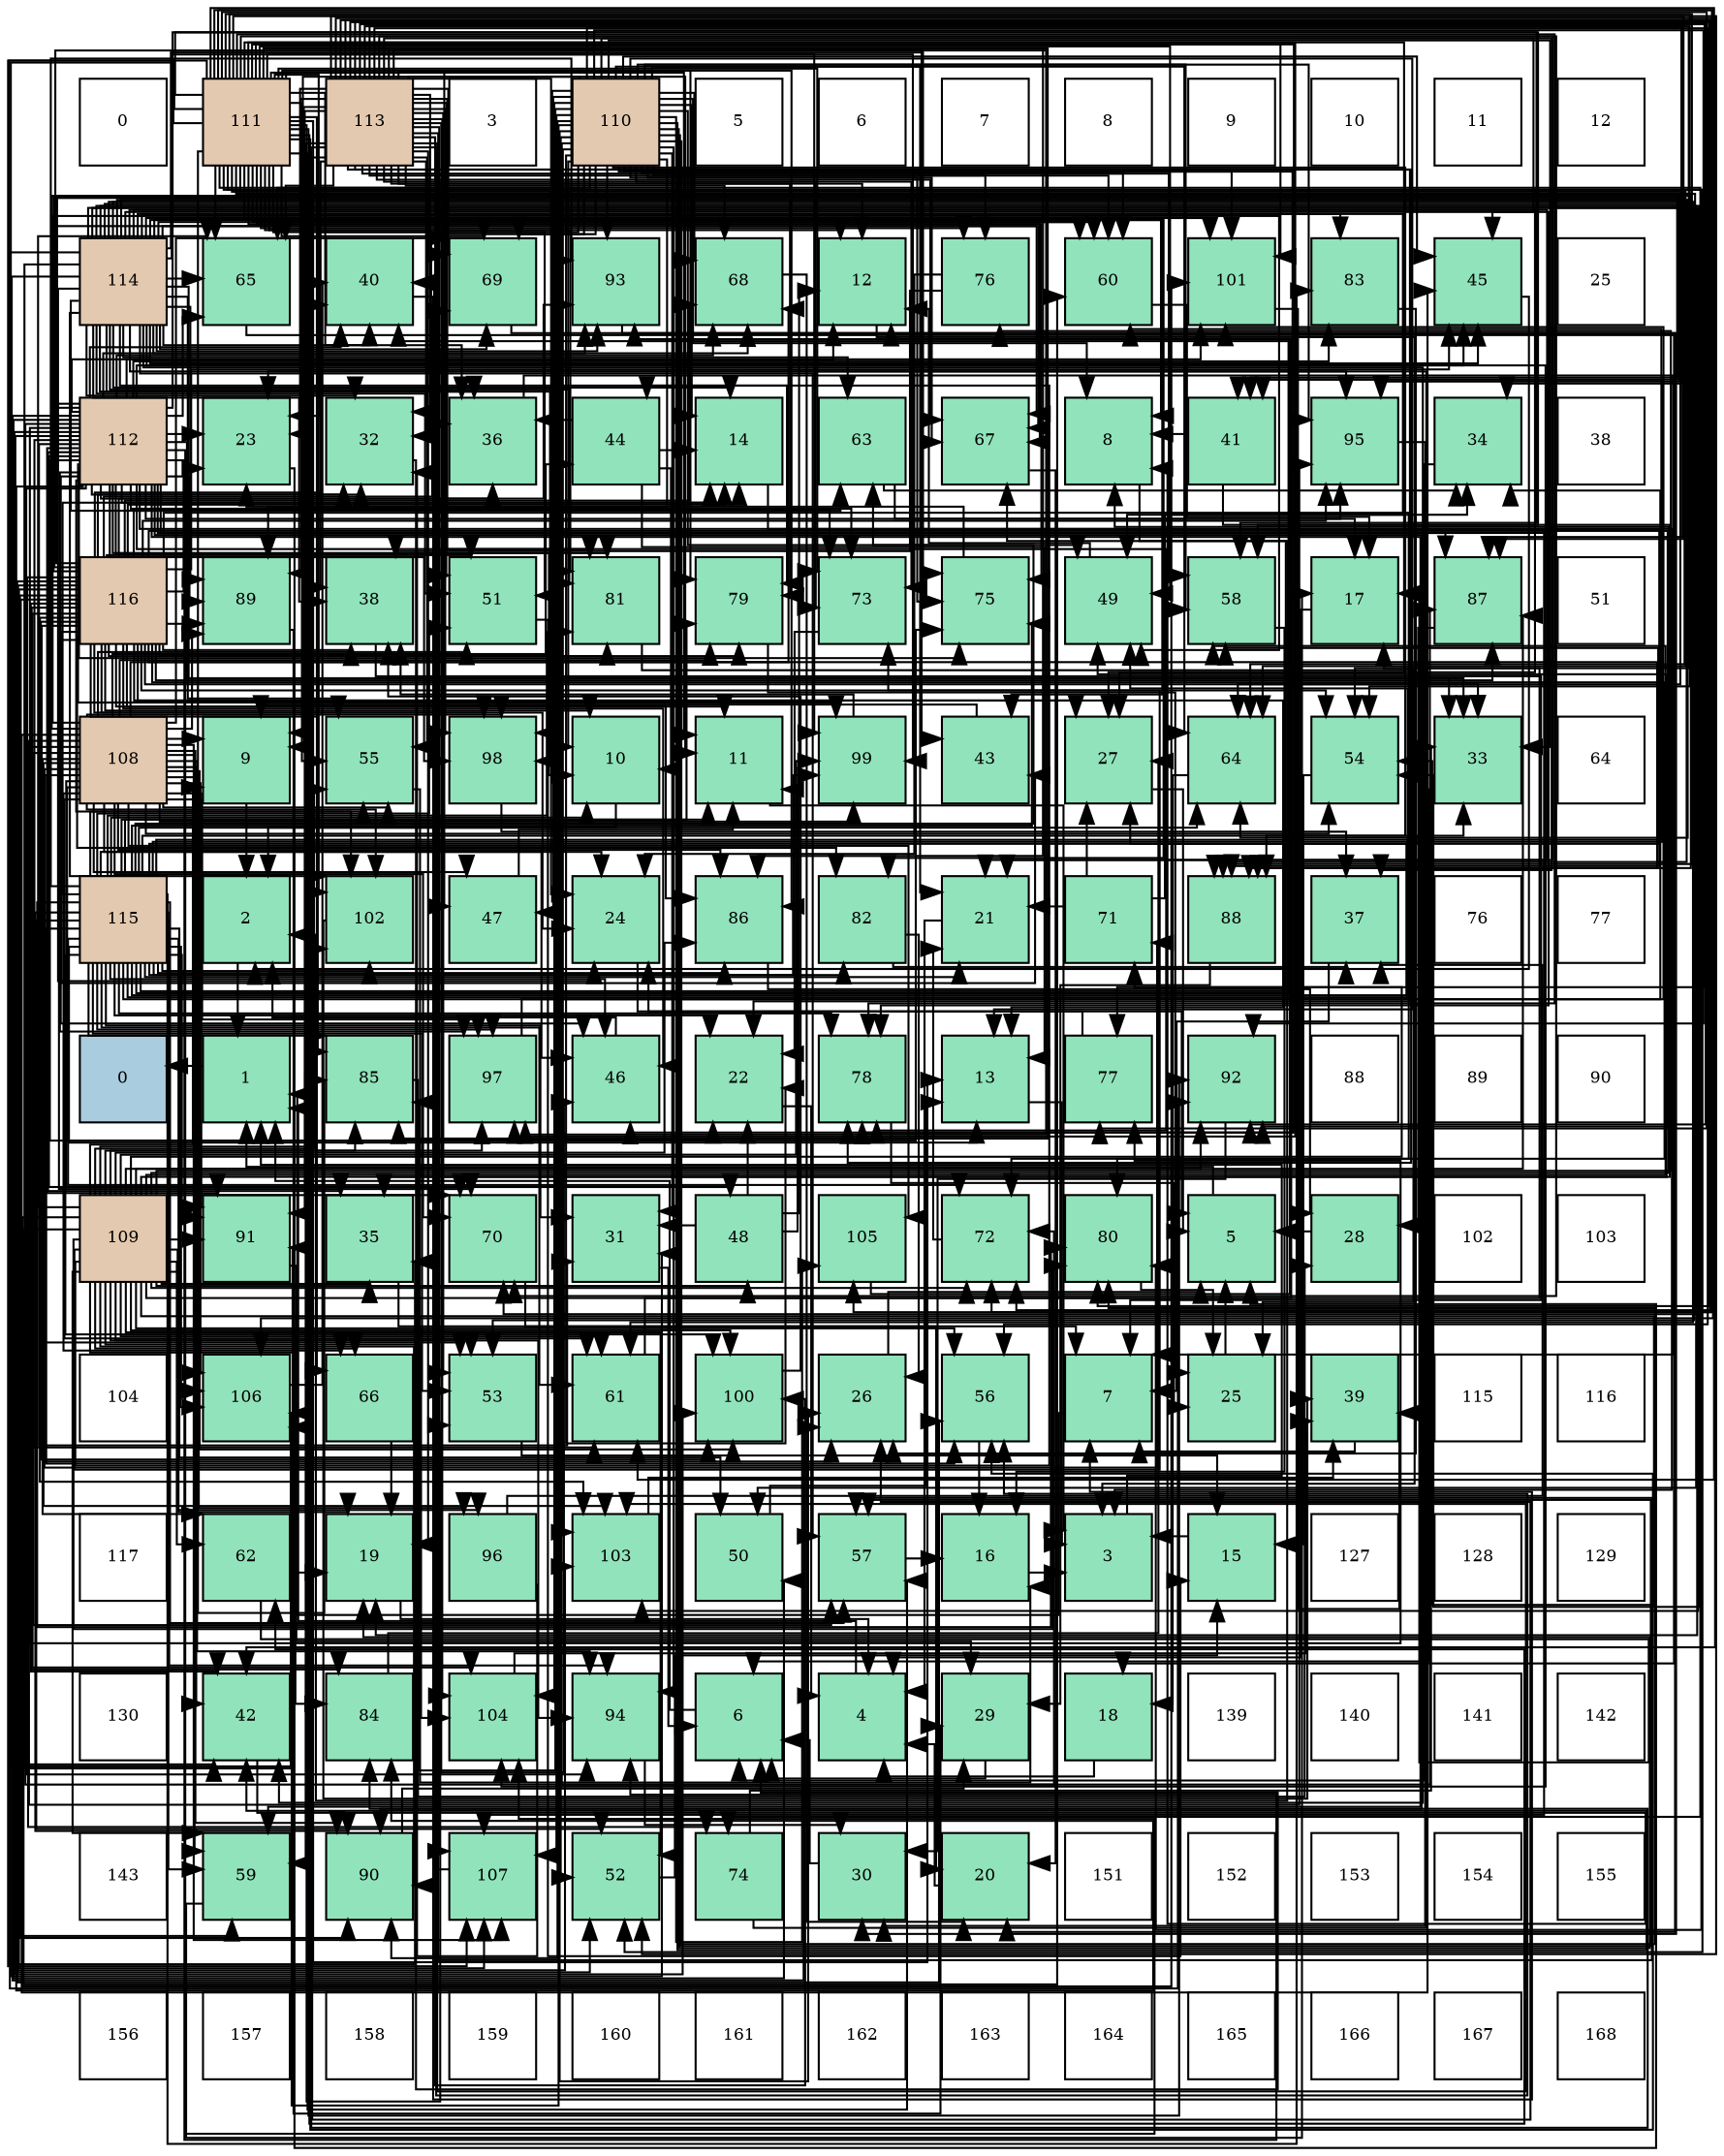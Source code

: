 digraph layout{
 rankdir=TB;
 splines=ortho;
 node [style=filled shape=square fixedsize=true width=0.6];
0[label="0", fontsize=8, fillcolor="#ffffff"];
1[label="111", fontsize=8, fillcolor="#e3c9af"];
2[label="113", fontsize=8, fillcolor="#e3c9af"];
3[label="3", fontsize=8, fillcolor="#ffffff"];
4[label="110", fontsize=8, fillcolor="#e3c9af"];
5[label="5", fontsize=8, fillcolor="#ffffff"];
6[label="6", fontsize=8, fillcolor="#ffffff"];
7[label="7", fontsize=8, fillcolor="#ffffff"];
8[label="8", fontsize=8, fillcolor="#ffffff"];
9[label="9", fontsize=8, fillcolor="#ffffff"];
10[label="10", fontsize=8, fillcolor="#ffffff"];
11[label="11", fontsize=8, fillcolor="#ffffff"];
12[label="12", fontsize=8, fillcolor="#ffffff"];
13[label="114", fontsize=8, fillcolor="#e3c9af"];
14[label="65", fontsize=8, fillcolor="#91e3bb"];
15[label="40", fontsize=8, fillcolor="#91e3bb"];
16[label="69", fontsize=8, fillcolor="#91e3bb"];
17[label="93", fontsize=8, fillcolor="#91e3bb"];
18[label="68", fontsize=8, fillcolor="#91e3bb"];
19[label="12", fontsize=8, fillcolor="#91e3bb"];
20[label="76", fontsize=8, fillcolor="#91e3bb"];
21[label="60", fontsize=8, fillcolor="#91e3bb"];
22[label="101", fontsize=8, fillcolor="#91e3bb"];
23[label="83", fontsize=8, fillcolor="#91e3bb"];
24[label="45", fontsize=8, fillcolor="#91e3bb"];
25[label="25", fontsize=8, fillcolor="#ffffff"];
26[label="112", fontsize=8, fillcolor="#e3c9af"];
27[label="23", fontsize=8, fillcolor="#91e3bb"];
28[label="32", fontsize=8, fillcolor="#91e3bb"];
29[label="36", fontsize=8, fillcolor="#91e3bb"];
30[label="44", fontsize=8, fillcolor="#91e3bb"];
31[label="14", fontsize=8, fillcolor="#91e3bb"];
32[label="63", fontsize=8, fillcolor="#91e3bb"];
33[label="67", fontsize=8, fillcolor="#91e3bb"];
34[label="8", fontsize=8, fillcolor="#91e3bb"];
35[label="41", fontsize=8, fillcolor="#91e3bb"];
36[label="95", fontsize=8, fillcolor="#91e3bb"];
37[label="34", fontsize=8, fillcolor="#91e3bb"];
38[label="38", fontsize=8, fillcolor="#ffffff"];
39[label="116", fontsize=8, fillcolor="#e3c9af"];
40[label="89", fontsize=8, fillcolor="#91e3bb"];
41[label="38", fontsize=8, fillcolor="#91e3bb"];
42[label="51", fontsize=8, fillcolor="#91e3bb"];
43[label="81", fontsize=8, fillcolor="#91e3bb"];
44[label="79", fontsize=8, fillcolor="#91e3bb"];
45[label="73", fontsize=8, fillcolor="#91e3bb"];
46[label="75", fontsize=8, fillcolor="#91e3bb"];
47[label="49", fontsize=8, fillcolor="#91e3bb"];
48[label="58", fontsize=8, fillcolor="#91e3bb"];
49[label="17", fontsize=8, fillcolor="#91e3bb"];
50[label="87", fontsize=8, fillcolor="#91e3bb"];
51[label="51", fontsize=8, fillcolor="#ffffff"];
52[label="108", fontsize=8, fillcolor="#e3c9af"];
53[label="9", fontsize=8, fillcolor="#91e3bb"];
54[label="55", fontsize=8, fillcolor="#91e3bb"];
55[label="98", fontsize=8, fillcolor="#91e3bb"];
56[label="10", fontsize=8, fillcolor="#91e3bb"];
57[label="11", fontsize=8, fillcolor="#91e3bb"];
58[label="99", fontsize=8, fillcolor="#91e3bb"];
59[label="43", fontsize=8, fillcolor="#91e3bb"];
60[label="27", fontsize=8, fillcolor="#91e3bb"];
61[label="64", fontsize=8, fillcolor="#91e3bb"];
62[label="54", fontsize=8, fillcolor="#91e3bb"];
63[label="33", fontsize=8, fillcolor="#91e3bb"];
64[label="64", fontsize=8, fillcolor="#ffffff"];
65[label="115", fontsize=8, fillcolor="#e3c9af"];
66[label="2", fontsize=8, fillcolor="#91e3bb"];
67[label="102", fontsize=8, fillcolor="#91e3bb"];
68[label="47", fontsize=8, fillcolor="#91e3bb"];
69[label="24", fontsize=8, fillcolor="#91e3bb"];
70[label="86", fontsize=8, fillcolor="#91e3bb"];
71[label="82", fontsize=8, fillcolor="#91e3bb"];
72[label="21", fontsize=8, fillcolor="#91e3bb"];
73[label="71", fontsize=8, fillcolor="#91e3bb"];
74[label="88", fontsize=8, fillcolor="#91e3bb"];
75[label="37", fontsize=8, fillcolor="#91e3bb"];
76[label="76", fontsize=8, fillcolor="#ffffff"];
77[label="77", fontsize=8, fillcolor="#ffffff"];
78[label="0", fontsize=8, fillcolor="#a9ccde"];
79[label="1", fontsize=8, fillcolor="#91e3bb"];
80[label="85", fontsize=8, fillcolor="#91e3bb"];
81[label="97", fontsize=8, fillcolor="#91e3bb"];
82[label="46", fontsize=8, fillcolor="#91e3bb"];
83[label="22", fontsize=8, fillcolor="#91e3bb"];
84[label="78", fontsize=8, fillcolor="#91e3bb"];
85[label="13", fontsize=8, fillcolor="#91e3bb"];
86[label="77", fontsize=8, fillcolor="#91e3bb"];
87[label="92", fontsize=8, fillcolor="#91e3bb"];
88[label="88", fontsize=8, fillcolor="#ffffff"];
89[label="89", fontsize=8, fillcolor="#ffffff"];
90[label="90", fontsize=8, fillcolor="#ffffff"];
91[label="109", fontsize=8, fillcolor="#e3c9af"];
92[label="91", fontsize=8, fillcolor="#91e3bb"];
93[label="35", fontsize=8, fillcolor="#91e3bb"];
94[label="70", fontsize=8, fillcolor="#91e3bb"];
95[label="31", fontsize=8, fillcolor="#91e3bb"];
96[label="48", fontsize=8, fillcolor="#91e3bb"];
97[label="105", fontsize=8, fillcolor="#91e3bb"];
98[label="72", fontsize=8, fillcolor="#91e3bb"];
99[label="80", fontsize=8, fillcolor="#91e3bb"];
100[label="5", fontsize=8, fillcolor="#91e3bb"];
101[label="28", fontsize=8, fillcolor="#91e3bb"];
102[label="102", fontsize=8, fillcolor="#ffffff"];
103[label="103", fontsize=8, fillcolor="#ffffff"];
104[label="104", fontsize=8, fillcolor="#ffffff"];
105[label="106", fontsize=8, fillcolor="#91e3bb"];
106[label="66", fontsize=8, fillcolor="#91e3bb"];
107[label="53", fontsize=8, fillcolor="#91e3bb"];
108[label="61", fontsize=8, fillcolor="#91e3bb"];
109[label="100", fontsize=8, fillcolor="#91e3bb"];
110[label="26", fontsize=8, fillcolor="#91e3bb"];
111[label="56", fontsize=8, fillcolor="#91e3bb"];
112[label="7", fontsize=8, fillcolor="#91e3bb"];
113[label="25", fontsize=8, fillcolor="#91e3bb"];
114[label="39", fontsize=8, fillcolor="#91e3bb"];
115[label="115", fontsize=8, fillcolor="#ffffff"];
116[label="116", fontsize=8, fillcolor="#ffffff"];
117[label="117", fontsize=8, fillcolor="#ffffff"];
118[label="62", fontsize=8, fillcolor="#91e3bb"];
119[label="19", fontsize=8, fillcolor="#91e3bb"];
120[label="96", fontsize=8, fillcolor="#91e3bb"];
121[label="103", fontsize=8, fillcolor="#91e3bb"];
122[label="50", fontsize=8, fillcolor="#91e3bb"];
123[label="57", fontsize=8, fillcolor="#91e3bb"];
124[label="16", fontsize=8, fillcolor="#91e3bb"];
125[label="3", fontsize=8, fillcolor="#91e3bb"];
126[label="15", fontsize=8, fillcolor="#91e3bb"];
127[label="127", fontsize=8, fillcolor="#ffffff"];
128[label="128", fontsize=8, fillcolor="#ffffff"];
129[label="129", fontsize=8, fillcolor="#ffffff"];
130[label="130", fontsize=8, fillcolor="#ffffff"];
131[label="42", fontsize=8, fillcolor="#91e3bb"];
132[label="84", fontsize=8, fillcolor="#91e3bb"];
133[label="104", fontsize=8, fillcolor="#91e3bb"];
134[label="94", fontsize=8, fillcolor="#91e3bb"];
135[label="6", fontsize=8, fillcolor="#91e3bb"];
136[label="4", fontsize=8, fillcolor="#91e3bb"];
137[label="29", fontsize=8, fillcolor="#91e3bb"];
138[label="18", fontsize=8, fillcolor="#91e3bb"];
139[label="139", fontsize=8, fillcolor="#ffffff"];
140[label="140", fontsize=8, fillcolor="#ffffff"];
141[label="141", fontsize=8, fillcolor="#ffffff"];
142[label="142", fontsize=8, fillcolor="#ffffff"];
143[label="143", fontsize=8, fillcolor="#ffffff"];
144[label="59", fontsize=8, fillcolor="#91e3bb"];
145[label="90", fontsize=8, fillcolor="#91e3bb"];
146[label="107", fontsize=8, fillcolor="#91e3bb"];
147[label="52", fontsize=8, fillcolor="#91e3bb"];
148[label="74", fontsize=8, fillcolor="#91e3bb"];
149[label="30", fontsize=8, fillcolor="#91e3bb"];
150[label="20", fontsize=8, fillcolor="#91e3bb"];
151[label="151", fontsize=8, fillcolor="#ffffff"];
152[label="152", fontsize=8, fillcolor="#ffffff"];
153[label="153", fontsize=8, fillcolor="#ffffff"];
154[label="154", fontsize=8, fillcolor="#ffffff"];
155[label="155", fontsize=8, fillcolor="#ffffff"];
156[label="156", fontsize=8, fillcolor="#ffffff"];
157[label="157", fontsize=8, fillcolor="#ffffff"];
158[label="158", fontsize=8, fillcolor="#ffffff"];
159[label="159", fontsize=8, fillcolor="#ffffff"];
160[label="160", fontsize=8, fillcolor="#ffffff"];
161[label="161", fontsize=8, fillcolor="#ffffff"];
162[label="162", fontsize=8, fillcolor="#ffffff"];
163[label="163", fontsize=8, fillcolor="#ffffff"];
164[label="164", fontsize=8, fillcolor="#ffffff"];
165[label="165", fontsize=8, fillcolor="#ffffff"];
166[label="166", fontsize=8, fillcolor="#ffffff"];
167[label="167", fontsize=8, fillcolor="#ffffff"];
168[label="168", fontsize=8, fillcolor="#ffffff"];
edge [constraint=false, style=vis];79 -> 78;
66 -> 79;
125 -> 79;
136 -> 79;
100 -> 79;
135 -> 79;
112 -> 79;
34 -> 66;
53 -> 66;
56 -> 66;
57 -> 125;
19 -> 125;
85 -> 125;
31 -> 125;
126 -> 125;
124 -> 125;
49 -> 136;
138 -> 136;
119 -> 136;
150 -> 136;
72 -> 136;
83 -> 136;
27 -> 100;
69 -> 100;
113 -> 100;
110 -> 100;
60 -> 100;
101 -> 100;
137 -> 135;
149 -> 135;
95 -> 135;
28 -> 135;
63 -> 135;
37 -> 135;
93 -> 112;
29 -> 112;
75 -> 112;
41 -> 112;
114 -> 112;
15 -> 112;
35 -> 34;
35 -> 93;
131 -> 34;
59 -> 53;
30 -> 56;
30 -> 85;
30 -> 31;
30 -> 29;
24 -> 66;
82 -> 66;
68 -> 57;
96 -> 57;
96 -> 19;
96 -> 83;
96 -> 95;
47 -> 19;
122 -> 85;
42 -> 126;
147 -> 126;
107 -> 126;
62 -> 126;
54 -> 124;
111 -> 124;
123 -> 124;
48 -> 124;
144 -> 49;
21 -> 49;
108 -> 49;
118 -> 49;
118 -> 119;
32 -> 49;
32 -> 37;
61 -> 138;
14 -> 138;
106 -> 119;
33 -> 150;
18 -> 150;
16 -> 150;
94 -> 150;
73 -> 72;
73 -> 60;
73 -> 37;
98 -> 72;
45 -> 83;
148 -> 27;
148 -> 63;
46 -> 27;
20 -> 69;
20 -> 41;
86 -> 69;
84 -> 113;
44 -> 113;
99 -> 113;
43 -> 113;
71 -> 110;
71 -> 75;
23 -> 110;
132 -> 60;
80 -> 101;
70 -> 101;
50 -> 101;
74 -> 137;
40 -> 137;
145 -> 137;
92 -> 137;
87 -> 149;
17 -> 149;
134 -> 149;
36 -> 149;
120 -> 28;
120 -> 75;
81 -> 37;
55 -> 75;
58 -> 41;
109 -> 41;
22 -> 114;
67 -> 114;
121 -> 114;
133 -> 114;
97 -> 15;
105 -> 15;
146 -> 15;
52 -> 53;
52 -> 110;
52 -> 131;
52 -> 30;
52 -> 24;
52 -> 82;
52 -> 68;
52 -> 96;
52 -> 47;
52 -> 42;
52 -> 62;
52 -> 54;
52 -> 123;
52 -> 144;
52 -> 108;
52 -> 118;
52 -> 106;
52 -> 18;
52 -> 16;
52 -> 94;
52 -> 73;
52 -> 148;
52 -> 46;
52 -> 44;
52 -> 70;
52 -> 74;
52 -> 40;
52 -> 145;
52 -> 92;
52 -> 134;
52 -> 36;
52 -> 120;
52 -> 81;
52 -> 55;
52 -> 58;
52 -> 109;
52 -> 67;
52 -> 121;
52 -> 97;
52 -> 105;
52 -> 146;
91 -> 34;
91 -> 53;
91 -> 93;
91 -> 30;
91 -> 96;
91 -> 47;
91 -> 147;
91 -> 107;
91 -> 62;
91 -> 54;
91 -> 111;
91 -> 48;
91 -> 144;
91 -> 21;
91 -> 108;
91 -> 118;
91 -> 14;
91 -> 106;
91 -> 94;
91 -> 73;
91 -> 98;
91 -> 45;
91 -> 20;
91 -> 99;
91 -> 132;
91 -> 80;
91 -> 70;
91 -> 50;
91 -> 145;
91 -> 92;
91 -> 87;
91 -> 17;
91 -> 134;
91 -> 120;
91 -> 81;
91 -> 58;
91 -> 109;
91 -> 22;
91 -> 67;
91 -> 133;
91 -> 105;
4 -> 34;
4 -> 53;
4 -> 56;
4 -> 85;
4 -> 31;
4 -> 119;
4 -> 72;
4 -> 83;
4 -> 27;
4 -> 110;
4 -> 95;
4 -> 28;
4 -> 63;
4 -> 75;
4 -> 131;
4 -> 24;
4 -> 68;
4 -> 47;
4 -> 147;
4 -> 111;
4 -> 123;
4 -> 48;
4 -> 21;
4 -> 61;
4 -> 14;
4 -> 33;
4 -> 18;
4 -> 16;
4 -> 45;
4 -> 46;
4 -> 20;
4 -> 84;
4 -> 99;
4 -> 80;
4 -> 50;
4 -> 74;
4 -> 40;
4 -> 145;
4 -> 87;
4 -> 17;
4 -> 134;
4 -> 36;
4 -> 55;
4 -> 22;
4 -> 121;
4 -> 133;
4 -> 97;
4 -> 105;
4 -> 146;
1 -> 34;
1 -> 57;
1 -> 19;
1 -> 85;
1 -> 72;
1 -> 60;
1 -> 93;
1 -> 29;
1 -> 82;
1 -> 68;
1 -> 47;
1 -> 42;
1 -> 147;
1 -> 107;
1 -> 62;
1 -> 54;
1 -> 111;
1 -> 123;
1 -> 48;
1 -> 21;
1 -> 108;
1 -> 118;
1 -> 61;
1 -> 14;
1 -> 106;
1 -> 33;
1 -> 16;
1 -> 94;
1 -> 98;
1 -> 45;
1 -> 148;
1 -> 46;
1 -> 20;
1 -> 86;
1 -> 84;
1 -> 44;
1 -> 99;
1 -> 43;
1 -> 80;
1 -> 70;
1 -> 50;
1 -> 74;
1 -> 92;
1 -> 87;
1 -> 36;
1 -> 81;
1 -> 58;
1 -> 22;
1 -> 67;
1 -> 105;
1 -> 146;
26 -> 56;
26 -> 19;
26 -> 31;
26 -> 83;
26 -> 27;
26 -> 110;
26 -> 95;
26 -> 28;
26 -> 63;
26 -> 93;
26 -> 29;
26 -> 15;
26 -> 131;
26 -> 59;
26 -> 24;
26 -> 82;
26 -> 122;
26 -> 48;
26 -> 144;
26 -> 108;
26 -> 61;
26 -> 14;
26 -> 18;
26 -> 94;
26 -> 98;
26 -> 45;
26 -> 46;
26 -> 86;
26 -> 84;
26 -> 43;
26 -> 23;
26 -> 132;
26 -> 50;
26 -> 74;
26 -> 40;
26 -> 145;
26 -> 92;
26 -> 17;
26 -> 134;
26 -> 36;
26 -> 81;
26 -> 55;
26 -> 58;
26 -> 109;
26 -> 22;
26 -> 67;
26 -> 121;
26 -> 133;
26 -> 146;
2 -> 53;
2 -> 57;
2 -> 19;
2 -> 119;
2 -> 83;
2 -> 27;
2 -> 69;
2 -> 110;
2 -> 28;
2 -> 37;
2 -> 29;
2 -> 41;
2 -> 131;
2 -> 24;
2 -> 82;
2 -> 42;
2 -> 147;
2 -> 107;
2 -> 62;
2 -> 54;
2 -> 111;
2 -> 123;
2 -> 48;
2 -> 144;
2 -> 21;
2 -> 14;
2 -> 33;
2 -> 18;
2 -> 16;
2 -> 94;
2 -> 98;
2 -> 45;
2 -> 86;
2 -> 84;
2 -> 44;
2 -> 99;
2 -> 43;
2 -> 132;
2 -> 80;
2 -> 70;
2 -> 50;
2 -> 40;
2 -> 92;
2 -> 87;
2 -> 81;
2 -> 55;
2 -> 109;
2 -> 121;
2 -> 133;
2 -> 97;
2 -> 146;
13 -> 31;
13 -> 119;
13 -> 72;
13 -> 69;
13 -> 60;
13 -> 95;
13 -> 28;
13 -> 63;
13 -> 29;
13 -> 41;
13 -> 15;
13 -> 35;
13 -> 131;
13 -> 59;
13 -> 24;
13 -> 47;
13 -> 122;
13 -> 42;
13 -> 107;
13 -> 62;
13 -> 54;
13 -> 123;
13 -> 21;
13 -> 108;
13 -> 32;
13 -> 61;
13 -> 14;
13 -> 33;
13 -> 18;
13 -> 16;
13 -> 45;
13 -> 46;
13 -> 84;
13 -> 44;
13 -> 43;
13 -> 71;
13 -> 23;
13 -> 74;
13 -> 40;
13 -> 87;
13 -> 17;
13 -> 36;
13 -> 55;
13 -> 58;
13 -> 22;
13 -> 67;
13 -> 121;
13 -> 133;
13 -> 105;
65 -> 56;
65 -> 57;
65 -> 19;
65 -> 85;
65 -> 31;
65 -> 119;
65 -> 72;
65 -> 83;
65 -> 69;
65 -> 60;
65 -> 95;
65 -> 63;
65 -> 35;
65 -> 82;
65 -> 47;
65 -> 122;
65 -> 42;
65 -> 147;
65 -> 107;
65 -> 54;
65 -> 111;
65 -> 123;
65 -> 48;
65 -> 144;
65 -> 21;
65 -> 108;
65 -> 32;
65 -> 61;
65 -> 33;
65 -> 98;
65 -> 46;
65 -> 84;
65 -> 44;
65 -> 99;
65 -> 43;
65 -> 71;
65 -> 23;
65 -> 80;
65 -> 70;
65 -> 145;
65 -> 92;
65 -> 17;
65 -> 134;
65 -> 81;
65 -> 58;
65 -> 109;
65 -> 22;
65 -> 67;
65 -> 105;
39 -> 56;
39 -> 57;
39 -> 85;
39 -> 31;
39 -> 27;
39 -> 69;
39 -> 60;
39 -> 28;
39 -> 63;
39 -> 41;
39 -> 15;
39 -> 35;
39 -> 131;
39 -> 59;
39 -> 24;
39 -> 82;
39 -> 42;
39 -> 147;
39 -> 107;
39 -> 62;
39 -> 111;
39 -> 144;
39 -> 32;
39 -> 61;
39 -> 33;
39 -> 18;
39 -> 16;
39 -> 94;
39 -> 98;
39 -> 44;
39 -> 99;
39 -> 43;
39 -> 71;
39 -> 132;
39 -> 80;
39 -> 70;
39 -> 50;
39 -> 74;
39 -> 40;
39 -> 145;
39 -> 87;
39 -> 17;
39 -> 134;
39 -> 36;
39 -> 55;
39 -> 109;
39 -> 121;
39 -> 133;
39 -> 146;
edge [constraint=true, style=invis];
0 -> 13 -> 26 -> 39 -> 52 -> 65 -> 78 -> 91 -> 104 -> 117 -> 130 -> 143 -> 156;
1 -> 14 -> 27 -> 40 -> 53 -> 66 -> 79 -> 92 -> 105 -> 118 -> 131 -> 144 -> 157;
2 -> 15 -> 28 -> 41 -> 54 -> 67 -> 80 -> 93 -> 106 -> 119 -> 132 -> 145 -> 158;
3 -> 16 -> 29 -> 42 -> 55 -> 68 -> 81 -> 94 -> 107 -> 120 -> 133 -> 146 -> 159;
4 -> 17 -> 30 -> 43 -> 56 -> 69 -> 82 -> 95 -> 108 -> 121 -> 134 -> 147 -> 160;
5 -> 18 -> 31 -> 44 -> 57 -> 70 -> 83 -> 96 -> 109 -> 122 -> 135 -> 148 -> 161;
6 -> 19 -> 32 -> 45 -> 58 -> 71 -> 84 -> 97 -> 110 -> 123 -> 136 -> 149 -> 162;
7 -> 20 -> 33 -> 46 -> 59 -> 72 -> 85 -> 98 -> 111 -> 124 -> 137 -> 150 -> 163;
8 -> 21 -> 34 -> 47 -> 60 -> 73 -> 86 -> 99 -> 112 -> 125 -> 138 -> 151 -> 164;
9 -> 22 -> 35 -> 48 -> 61 -> 74 -> 87 -> 100 -> 113 -> 126 -> 139 -> 152 -> 165;
10 -> 23 -> 36 -> 49 -> 62 -> 75 -> 88 -> 101 -> 114 -> 127 -> 140 -> 153 -> 166;
11 -> 24 -> 37 -> 50 -> 63 -> 76 -> 89 -> 102 -> 115 -> 128 -> 141 -> 154 -> 167;
12 -> 25 -> 38 -> 51 -> 64 -> 77 -> 90 -> 103 -> 116 -> 129 -> 142 -> 155 -> 168;
rank = same {0 -> 1 -> 2 -> 3 -> 4 -> 5 -> 6 -> 7 -> 8 -> 9 -> 10 -> 11 -> 12};
rank = same {13 -> 14 -> 15 -> 16 -> 17 -> 18 -> 19 -> 20 -> 21 -> 22 -> 23 -> 24 -> 25};
rank = same {26 -> 27 -> 28 -> 29 -> 30 -> 31 -> 32 -> 33 -> 34 -> 35 -> 36 -> 37 -> 38};
rank = same {39 -> 40 -> 41 -> 42 -> 43 -> 44 -> 45 -> 46 -> 47 -> 48 -> 49 -> 50 -> 51};
rank = same {52 -> 53 -> 54 -> 55 -> 56 -> 57 -> 58 -> 59 -> 60 -> 61 -> 62 -> 63 -> 64};
rank = same {65 -> 66 -> 67 -> 68 -> 69 -> 70 -> 71 -> 72 -> 73 -> 74 -> 75 -> 76 -> 77};
rank = same {78 -> 79 -> 80 -> 81 -> 82 -> 83 -> 84 -> 85 -> 86 -> 87 -> 88 -> 89 -> 90};
rank = same {91 -> 92 -> 93 -> 94 -> 95 -> 96 -> 97 -> 98 -> 99 -> 100 -> 101 -> 102 -> 103};
rank = same {104 -> 105 -> 106 -> 107 -> 108 -> 109 -> 110 -> 111 -> 112 -> 113 -> 114 -> 115 -> 116};
rank = same {117 -> 118 -> 119 -> 120 -> 121 -> 122 -> 123 -> 124 -> 125 -> 126 -> 127 -> 128 -> 129};
rank = same {130 -> 131 -> 132 -> 133 -> 134 -> 135 -> 136 -> 137 -> 138 -> 139 -> 140 -> 141 -> 142};
rank = same {143 -> 144 -> 145 -> 146 -> 147 -> 148 -> 149 -> 150 -> 151 -> 152 -> 153 -> 154 -> 155};
rank = same {156 -> 157 -> 158 -> 159 -> 160 -> 161 -> 162 -> 163 -> 164 -> 165 -> 166 -> 167 -> 168};
}